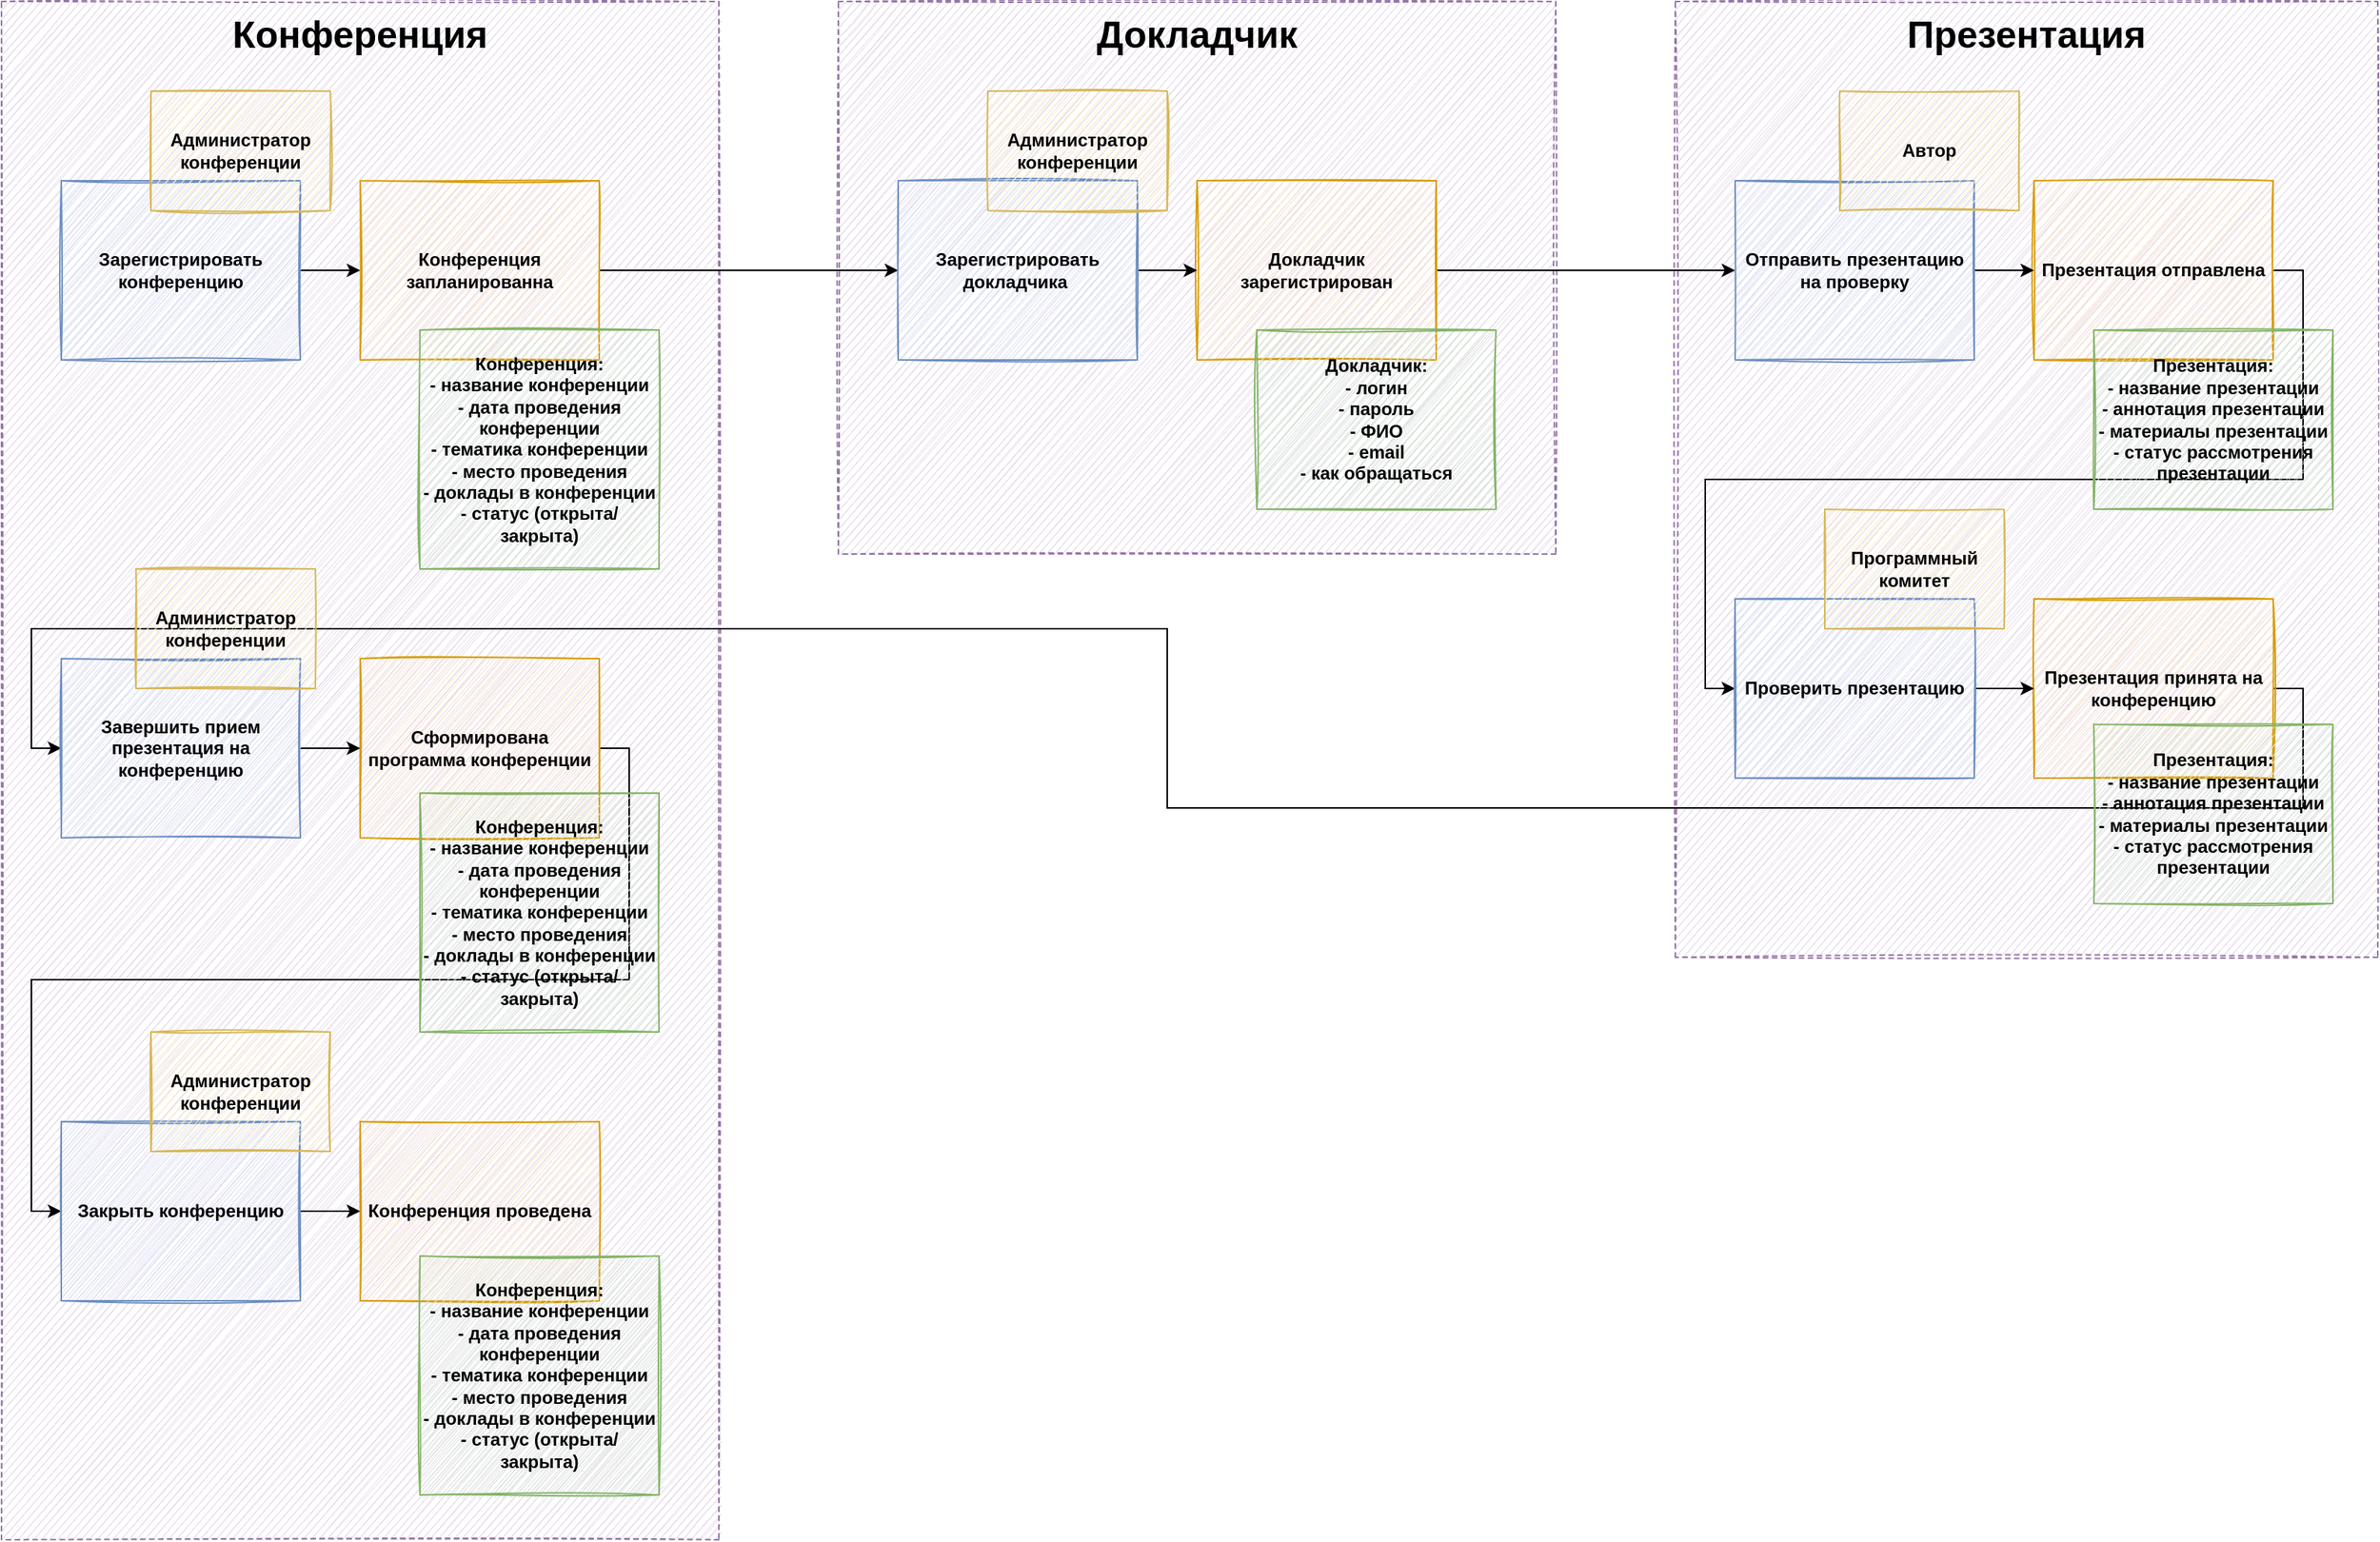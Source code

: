 <mxfile version="16.5.1" type="device" pages="6"><diagram id="eRnkn7lAcQQVPY_3jE2j" name="all together"><mxGraphModel dx="2678" dy="1400" grid="1" gridSize="10" guides="1" tooltips="1" connect="1" arrows="1" fold="1" page="1" pageScale="1" pageWidth="827" pageHeight="1169" math="0" shadow="0"><root><mxCell id="0"/><mxCell id="1" parent="0"/><mxCell id="-JYH7E4xpyN335j49SFp-40" value="Презентация" style="rounded=0;whiteSpace=wrap;html=1;sketch=1;verticalAlign=top;dashed=1;fontStyle=1;fontSize=25;fillColor=#e1d5e7;strokeColor=#9673a6;" parent="1" vertex="1"><mxGeometry x="400" y="40" width="470" height="640" as="geometry"/></mxCell><mxCell id="-JYH7E4xpyN335j49SFp-39" value="Докладчик" style="rounded=0;whiteSpace=wrap;html=1;sketch=1;verticalAlign=top;dashed=1;fontStyle=1;fontSize=25;fillColor=#e1d5e7;strokeColor=#9673a6;" parent="1" vertex="1"><mxGeometry x="-160" y="40" width="480" height="370" as="geometry"/></mxCell><mxCell id="-JYH7E4xpyN335j49SFp-38" value="Конференция" style="rounded=0;whiteSpace=wrap;html=1;sketch=1;verticalAlign=top;dashed=1;fontStyle=1;fontSize=25;fillColor=#e1d5e7;strokeColor=#9673a6;" parent="1" vertex="1"><mxGeometry x="-720" y="40" width="480" height="1030" as="geometry"/></mxCell><mxCell id="-JYH7E4xpyN335j49SFp-11" value="" style="edgeStyle=orthogonalEdgeStyle;rounded=0;orthogonalLoop=1;jettySize=auto;html=1;" parent="1" source="-JYH7E4xpyN335j49SFp-1" target="-JYH7E4xpyN335j49SFp-9" edge="1"><mxGeometry relative="1" as="geometry"/></mxCell><mxCell id="-JYH7E4xpyN335j49SFp-1" value="Докладчик зарегистрирован" style="rounded=0;whiteSpace=wrap;html=1;fillColor=#ffe6cc;strokeColor=#d79b00;sketch=1;fontStyle=1" parent="1" vertex="1"><mxGeometry x="80" y="160" width="160" height="120" as="geometry"/></mxCell><mxCell id="-JYH7E4xpyN335j49SFp-13" value="" style="edgeStyle=orthogonalEdgeStyle;rounded=0;orthogonalLoop=1;jettySize=auto;html=1;exitX=1;exitY=0.5;exitDx=0;exitDy=0;entryX=0;entryY=0.5;entryDx=0;entryDy=0;" parent="1" source="-JYH7E4xpyN335j49SFp-2" target="-JYH7E4xpyN335j49SFp-12" edge="1"><mxGeometry relative="1" as="geometry"/></mxCell><mxCell id="-JYH7E4xpyN335j49SFp-2" value="Презентация отправлена" style="rounded=0;whiteSpace=wrap;html=1;fillColor=#ffe6cc;strokeColor=#d79b00;sketch=1;fontStyle=1" parent="1" vertex="1"><mxGeometry x="640" y="160" width="160" height="120" as="geometry"/></mxCell><mxCell id="-JYH7E4xpyN335j49SFp-41" style="edgeStyle=orthogonalEdgeStyle;rounded=0;orthogonalLoop=1;jettySize=auto;html=1;entryX=0;entryY=0.5;entryDx=0;entryDy=0;fontSize=15;exitX=1;exitY=0.5;exitDx=0;exitDy=0;" parent="1" source="-JYH7E4xpyN335j49SFp-3" target="-JYH7E4xpyN335j49SFp-18" edge="1"><mxGeometry relative="1" as="geometry"/></mxCell><mxCell id="-JYH7E4xpyN335j49SFp-3" value="Презентация принята на конференцию" style="rounded=0;whiteSpace=wrap;html=1;fillColor=#ffe6cc;strokeColor=#d79b00;sketch=1;fontStyle=1" parent="1" vertex="1"><mxGeometry x="640" y="440" width="160" height="120" as="geometry"/></mxCell><mxCell id="-JYH7E4xpyN335j49SFp-17" value="" style="edgeStyle=orthogonalEdgeStyle;rounded=0;orthogonalLoop=1;jettySize=auto;html=1;" parent="1" source="-JYH7E4xpyN335j49SFp-4" target="-JYH7E4xpyN335j49SFp-7" edge="1"><mxGeometry relative="1" as="geometry"/></mxCell><mxCell id="-JYH7E4xpyN335j49SFp-4" value="Конференция запланированна" style="rounded=0;whiteSpace=wrap;html=1;fillColor=#ffe6cc;strokeColor=#d79b00;sketch=1;fontStyle=1" parent="1" vertex="1"><mxGeometry x="-480" y="160" width="160" height="120" as="geometry"/></mxCell><mxCell id="-JYH7E4xpyN335j49SFp-22" value="" style="edgeStyle=orthogonalEdgeStyle;rounded=0;orthogonalLoop=1;jettySize=auto;html=1;entryX=0;entryY=0.5;entryDx=0;entryDy=0;exitX=1;exitY=0.5;exitDx=0;exitDy=0;" parent="1" source="-JYH7E4xpyN335j49SFp-5" target="-JYH7E4xpyN335j49SFp-21" edge="1"><mxGeometry relative="1" as="geometry"><mxPoint x="-280" y="540" as="targetPoint"/></mxGeometry></mxCell><mxCell id="-JYH7E4xpyN335j49SFp-5" value="Сформирована программа конференции" style="rounded=0;whiteSpace=wrap;html=1;fillColor=#ffe6cc;strokeColor=#d79b00;sketch=1;fontStyle=1" parent="1" vertex="1"><mxGeometry x="-480" y="480" width="160" height="120" as="geometry"/></mxCell><mxCell id="-JYH7E4xpyN335j49SFp-6" value="Конференция проведена" style="rounded=0;whiteSpace=wrap;html=1;fillColor=#ffe6cc;strokeColor=#d79b00;sketch=1;fontStyle=1" parent="1" vertex="1"><mxGeometry x="-480" y="790" width="160" height="120" as="geometry"/></mxCell><mxCell id="-JYH7E4xpyN335j49SFp-8" value="" style="edgeStyle=orthogonalEdgeStyle;rounded=0;orthogonalLoop=1;jettySize=auto;html=1;" parent="1" source="-JYH7E4xpyN335j49SFp-7" target="-JYH7E4xpyN335j49SFp-1" edge="1"><mxGeometry relative="1" as="geometry"/></mxCell><mxCell id="-JYH7E4xpyN335j49SFp-7" value="Зарегистрировать докладчика&amp;nbsp;" style="rounded=0;whiteSpace=wrap;html=1;fillColor=#dae8fc;strokeColor=#6c8ebf;sketch=1;fontStyle=1" parent="1" vertex="1"><mxGeometry x="-120" y="160" width="160" height="120" as="geometry"/></mxCell><mxCell id="-JYH7E4xpyN335j49SFp-10" value="" style="edgeStyle=orthogonalEdgeStyle;rounded=0;orthogonalLoop=1;jettySize=auto;html=1;" parent="1" source="-JYH7E4xpyN335j49SFp-9" target="-JYH7E4xpyN335j49SFp-2" edge="1"><mxGeometry relative="1" as="geometry"/></mxCell><mxCell id="-JYH7E4xpyN335j49SFp-9" value="Отправить презентацию на проверку" style="rounded=0;whiteSpace=wrap;html=1;fillColor=#dae8fc;strokeColor=#6c8ebf;sketch=1;fontStyle=1" parent="1" vertex="1"><mxGeometry x="440" y="160" width="160" height="120" as="geometry"/></mxCell><mxCell id="-JYH7E4xpyN335j49SFp-14" value="" style="edgeStyle=orthogonalEdgeStyle;rounded=0;orthogonalLoop=1;jettySize=auto;html=1;" parent="1" source="-JYH7E4xpyN335j49SFp-12" target="-JYH7E4xpyN335j49SFp-3" edge="1"><mxGeometry relative="1" as="geometry"/></mxCell><mxCell id="-JYH7E4xpyN335j49SFp-12" value="Проверить презентацию" style="rounded=0;whiteSpace=wrap;html=1;fillColor=#dae8fc;strokeColor=#6c8ebf;sketch=1;fontStyle=1" parent="1" vertex="1"><mxGeometry x="440" y="440" width="160" height="120" as="geometry"/></mxCell><mxCell id="-JYH7E4xpyN335j49SFp-16" value="" style="edgeStyle=orthogonalEdgeStyle;rounded=0;orthogonalLoop=1;jettySize=auto;html=1;" parent="1" source="-JYH7E4xpyN335j49SFp-15" target="-JYH7E4xpyN335j49SFp-4" edge="1"><mxGeometry relative="1" as="geometry"/></mxCell><mxCell id="-JYH7E4xpyN335j49SFp-15" value="Зарегистрировать конференцию" style="rounded=0;whiteSpace=wrap;html=1;fillColor=#dae8fc;strokeColor=#6c8ebf;sketch=1;fontStyle=1" parent="1" vertex="1"><mxGeometry x="-680" y="160" width="160" height="120" as="geometry"/></mxCell><mxCell id="-JYH7E4xpyN335j49SFp-19" value="" style="edgeStyle=orthogonalEdgeStyle;rounded=0;orthogonalLoop=1;jettySize=auto;html=1;" parent="1" source="-JYH7E4xpyN335j49SFp-18" target="-JYH7E4xpyN335j49SFp-5" edge="1"><mxGeometry relative="1" as="geometry"/></mxCell><mxCell id="-JYH7E4xpyN335j49SFp-18" value="Завершить прием презентация на конференцию" style="rounded=0;whiteSpace=wrap;html=1;fillColor=#dae8fc;strokeColor=#6c8ebf;sketch=1;fontStyle=1" parent="1" vertex="1"><mxGeometry x="-680" y="480" width="160" height="120" as="geometry"/></mxCell><mxCell id="-JYH7E4xpyN335j49SFp-23" value="" style="edgeStyle=orthogonalEdgeStyle;rounded=0;orthogonalLoop=1;jettySize=auto;html=1;" parent="1" source="-JYH7E4xpyN335j49SFp-21" target="-JYH7E4xpyN335j49SFp-6" edge="1"><mxGeometry relative="1" as="geometry"/></mxCell><mxCell id="-JYH7E4xpyN335j49SFp-21" value="Закрыть конференцию" style="rounded=0;whiteSpace=wrap;html=1;fillColor=#dae8fc;strokeColor=#6c8ebf;sketch=1;fontStyle=1" parent="1" vertex="1"><mxGeometry x="-680" y="790" width="160" height="120" as="geometry"/></mxCell><mxCell id="-JYH7E4xpyN335j49SFp-24" value="Администратор конференции" style="rounded=0;whiteSpace=wrap;html=1;fillColor=#fff2cc;strokeColor=#d6b656;sketch=1;fontStyle=1" parent="1" vertex="1"><mxGeometry x="-620" y="100" width="120" height="80" as="geometry"/></mxCell><mxCell id="-JYH7E4xpyN335j49SFp-25" value="Администратор конференции" style="rounded=0;whiteSpace=wrap;html=1;fillColor=#fff2cc;strokeColor=#d6b656;sketch=1;fontStyle=1" parent="1" vertex="1"><mxGeometry x="-60" y="100" width="120" height="80" as="geometry"/></mxCell><mxCell id="-JYH7E4xpyN335j49SFp-26" value="Автор" style="rounded=0;whiteSpace=wrap;html=1;fillColor=#fff2cc;strokeColor=#d6b656;sketch=1;fontStyle=1" parent="1" vertex="1"><mxGeometry x="510" y="100" width="120" height="80" as="geometry"/></mxCell><mxCell id="-JYH7E4xpyN335j49SFp-27" value="Программный комитет" style="rounded=0;whiteSpace=wrap;html=1;fillColor=#fff2cc;strokeColor=#d6b656;sketch=1;fontStyle=1" parent="1" vertex="1"><mxGeometry x="500" y="380" width="120" height="80" as="geometry"/></mxCell><mxCell id="-JYH7E4xpyN335j49SFp-28" value="Администратор конференции" style="rounded=0;whiteSpace=wrap;html=1;fillColor=#fff2cc;strokeColor=#d6b656;sketch=1;fontStyle=1" parent="1" vertex="1"><mxGeometry x="-630" y="420" width="120" height="80" as="geometry"/></mxCell><mxCell id="-JYH7E4xpyN335j49SFp-29" value="Администратор конференции" style="rounded=0;whiteSpace=wrap;html=1;fillColor=#fff2cc;strokeColor=#d6b656;sketch=1;fontStyle=1" parent="1" vertex="1"><mxGeometry x="-620" y="730" width="120" height="80" as="geometry"/></mxCell><mxCell id="-JYH7E4xpyN335j49SFp-31" value="Докладчик:&lt;br&gt;- логин&lt;br&gt;- пароль&lt;br&gt;- ФИО&lt;br&gt;- email&lt;br&gt;- как обращаться" style="rounded=0;whiteSpace=wrap;html=1;fillColor=#d5e8d4;strokeColor=#82b366;sketch=1;fontStyle=1" parent="1" vertex="1"><mxGeometry x="120" y="260" width="160" height="120" as="geometry"/></mxCell><mxCell id="-JYH7E4xpyN335j49SFp-32" value="Презентация:&lt;br&gt;- название презентации&lt;br&gt;- аннотация презентации&lt;br&gt;- материалы презентации&lt;br&gt;- статус рассмотрения презентации" style="rounded=0;whiteSpace=wrap;html=1;fillColor=#d5e8d4;strokeColor=#82b366;sketch=1;fontStyle=1" parent="1" vertex="1"><mxGeometry x="680" y="260" width="160" height="120" as="geometry"/></mxCell><mxCell id="-JYH7E4xpyN335j49SFp-33" value="Презентация:&lt;br&gt;- название презентации&lt;br&gt;- аннотация презентации&lt;br&gt;- материалы презентации&lt;br&gt;- статус рассмотрения презентации" style="rounded=0;whiteSpace=wrap;html=1;fillColor=#d5e8d4;strokeColor=#82b366;sketch=1;fontStyle=1" parent="1" vertex="1"><mxGeometry x="680" y="524" width="160" height="120" as="geometry"/></mxCell><mxCell id="-JYH7E4xpyN335j49SFp-35" value="Конференция:&lt;br&gt;- название конференции&lt;br&gt;- дата проведения конференции&lt;br&gt;- тематика конференции&lt;br&gt;- место проведения&lt;br&gt;- доклады в конференции&lt;br&gt;- статус (открыта/закрыта)" style="rounded=0;whiteSpace=wrap;html=1;fillColor=#d5e8d4;strokeColor=#82b366;sketch=1;fontStyle=1" parent="1" vertex="1"><mxGeometry x="-440" y="880" width="160" height="160" as="geometry"/></mxCell><mxCell id="-JYH7E4xpyN335j49SFp-36" value="Конференция:&lt;br&gt;- название конференции&lt;br&gt;- дата проведения конференции&lt;br&gt;- тематика конференции&lt;br&gt;- место проведения&lt;br&gt;- доклады в конференции&lt;br&gt;- статус (открыта/закрыта)" style="rounded=0;whiteSpace=wrap;html=1;fillColor=#d5e8d4;strokeColor=#82b366;sketch=1;fontStyle=1" parent="1" vertex="1"><mxGeometry x="-440" y="570" width="160" height="160" as="geometry"/></mxCell><mxCell id="-JYH7E4xpyN335j49SFp-37" value="Конференция:&lt;br&gt;- название конференции&lt;br&gt;- дата проведения конференции&lt;br&gt;- тематика конференции&lt;br&gt;- место проведения&lt;br&gt;- доклады в конференции&lt;br&gt;- статус (открыта/закрыта)" style="rounded=0;whiteSpace=wrap;html=1;fillColor=#d5e8d4;strokeColor=#82b366;sketch=1;fontStyle=1" parent="1" vertex="1"><mxGeometry x="-440" y="260" width="160" height="160" as="geometry"/></mxCell></root></mxGraphModel></diagram><diagram id="r6iyRSEGuT-YgL2YeX8h" name="events"><mxGraphModel dx="2184" dy="1027" grid="1" gridSize="10" guides="1" tooltips="1" connect="1" arrows="1" fold="1" page="1" pageScale="1" pageWidth="827" pageHeight="1169" math="0" shadow="0"><root><mxCell id="dvXZmk31-u1SnPco-usB-0"/><mxCell id="dvXZmk31-u1SnPco-usB-1" parent="dvXZmk31-u1SnPco-usB-0"/><mxCell id="sKps_sxdgT1dcUSronGf-4" value="Докладчик зарегистрирован" style="rounded=0;whiteSpace=wrap;html=1;fillColor=#ffe6cc;strokeColor=#d79b00;sketch=1;fontStyle=1" vertex="1" parent="dvXZmk31-u1SnPco-usB-1"><mxGeometry x="-560" y="120" width="160" height="120" as="geometry"/></mxCell><mxCell id="sKps_sxdgT1dcUSronGf-6" value="Презентация отправлена" style="rounded=0;whiteSpace=wrap;html=1;fillColor=#ffe6cc;strokeColor=#d79b00;sketch=1;fontStyle=1" vertex="1" parent="dvXZmk31-u1SnPco-usB-1"><mxGeometry x="-360" y="120" width="160" height="120" as="geometry"/></mxCell><mxCell id="sKps_sxdgT1dcUSronGf-8" value="Презентация принята на конференцию" style="rounded=0;whiteSpace=wrap;html=1;fillColor=#ffe6cc;strokeColor=#d79b00;sketch=1;fontStyle=1" vertex="1" parent="dvXZmk31-u1SnPco-usB-1"><mxGeometry x="-360" y="280" width="160" height="120" as="geometry"/></mxCell><mxCell id="sKps_sxdgT1dcUSronGf-10" value="Конференция запланированна" style="rounded=0;whiteSpace=wrap;html=1;fillColor=#ffe6cc;strokeColor=#d79b00;sketch=1;fontStyle=1" vertex="1" parent="dvXZmk31-u1SnPco-usB-1"><mxGeometry x="-760" y="120" width="160" height="120" as="geometry"/></mxCell><mxCell id="sKps_sxdgT1dcUSronGf-12" value="Сформирована программа конференции" style="rounded=0;whiteSpace=wrap;html=1;fillColor=#ffe6cc;strokeColor=#d79b00;sketch=1;fontStyle=1" vertex="1" parent="dvXZmk31-u1SnPco-usB-1"><mxGeometry x="-560" y="280" width="160" height="120" as="geometry"/></mxCell><mxCell id="sKps_sxdgT1dcUSronGf-13" value="Конференция проведена" style="rounded=0;whiteSpace=wrap;html=1;fillColor=#ffe6cc;strokeColor=#d79b00;sketch=1;fontStyle=1" vertex="1" parent="dvXZmk31-u1SnPco-usB-1"><mxGeometry x="-760" y="280" width="160" height="120" as="geometry"/></mxCell></root></mxGraphModel></diagram><diagram name="Ordered events" id="cCcsGjdSCkYbpqqXeFeY"><mxGraphModel dx="1845" dy="770" grid="1" gridSize="10" guides="1" tooltips="1" connect="1" arrows="1" fold="1" page="1" pageScale="1" pageWidth="827" pageHeight="1169" math="0" shadow="0"><root><mxCell id="51Qf_61J1kFPWj4cSZ9d-0"/><mxCell id="51Qf_61J1kFPWj4cSZ9d-1" parent="51Qf_61J1kFPWj4cSZ9d-0"/><mxCell id="Vvm1nUVPA4VSWj7hmddp-7" value="" style="edgeStyle=orthogonalEdgeStyle;rounded=0;orthogonalLoop=1;jettySize=auto;html=1;" edge="1" parent="51Qf_61J1kFPWj4cSZ9d-1" source="Vvm1nUVPA4VSWj7hmddp-0" target="Vvm1nUVPA4VSWj7hmddp-1"><mxGeometry relative="1" as="geometry"/></mxCell><mxCell id="Vvm1nUVPA4VSWj7hmddp-0" value="Докладчик зарегистрирован" style="rounded=0;whiteSpace=wrap;html=1;fillColor=#ffe6cc;strokeColor=#d79b00;sketch=1;fontStyle=1" vertex="1" parent="51Qf_61J1kFPWj4cSZ9d-1"><mxGeometry x="-560" y="120" width="160" height="120" as="geometry"/></mxCell><mxCell id="Vvm1nUVPA4VSWj7hmddp-8" value="" style="edgeStyle=orthogonalEdgeStyle;rounded=0;orthogonalLoop=1;jettySize=auto;html=1;" edge="1" parent="51Qf_61J1kFPWj4cSZ9d-1" source="Vvm1nUVPA4VSWj7hmddp-1" target="Vvm1nUVPA4VSWj7hmddp-2"><mxGeometry relative="1" as="geometry"/></mxCell><mxCell id="Vvm1nUVPA4VSWj7hmddp-1" value="Презентация отправлена" style="rounded=0;whiteSpace=wrap;html=1;fillColor=#ffe6cc;strokeColor=#d79b00;sketch=1;fontStyle=1" vertex="1" parent="51Qf_61J1kFPWj4cSZ9d-1"><mxGeometry x="-360" y="120" width="160" height="120" as="geometry"/></mxCell><mxCell id="Vvm1nUVPA4VSWj7hmddp-9" value="" style="edgeStyle=orthogonalEdgeStyle;rounded=0;orthogonalLoop=1;jettySize=auto;html=1;" edge="1" parent="51Qf_61J1kFPWj4cSZ9d-1" source="Vvm1nUVPA4VSWj7hmddp-2" target="Vvm1nUVPA4VSWj7hmddp-4"><mxGeometry relative="1" as="geometry"/></mxCell><mxCell id="Vvm1nUVPA4VSWj7hmddp-2" value="Презентация принята на конференцию" style="rounded=0;whiteSpace=wrap;html=1;fillColor=#ffe6cc;strokeColor=#d79b00;sketch=1;fontStyle=1" vertex="1" parent="51Qf_61J1kFPWj4cSZ9d-1"><mxGeometry x="-360" y="280" width="160" height="120" as="geometry"/></mxCell><mxCell id="Vvm1nUVPA4VSWj7hmddp-6" value="" style="edgeStyle=orthogonalEdgeStyle;rounded=0;orthogonalLoop=1;jettySize=auto;html=1;" edge="1" parent="51Qf_61J1kFPWj4cSZ9d-1" source="Vvm1nUVPA4VSWj7hmddp-3" target="Vvm1nUVPA4VSWj7hmddp-0"><mxGeometry relative="1" as="geometry"/></mxCell><mxCell id="Vvm1nUVPA4VSWj7hmddp-3" value="Конференция запланированна" style="rounded=0;whiteSpace=wrap;html=1;fillColor=#ffe6cc;strokeColor=#d79b00;sketch=1;fontStyle=1" vertex="1" parent="51Qf_61J1kFPWj4cSZ9d-1"><mxGeometry x="-760" y="120" width="160" height="120" as="geometry"/></mxCell><mxCell id="Vvm1nUVPA4VSWj7hmddp-10" value="" style="edgeStyle=orthogonalEdgeStyle;rounded=0;orthogonalLoop=1;jettySize=auto;html=1;" edge="1" parent="51Qf_61J1kFPWj4cSZ9d-1" source="Vvm1nUVPA4VSWj7hmddp-4" target="Vvm1nUVPA4VSWj7hmddp-5"><mxGeometry relative="1" as="geometry"/></mxCell><mxCell id="Vvm1nUVPA4VSWj7hmddp-4" value="Сформирована программа конференции" style="rounded=0;whiteSpace=wrap;html=1;fillColor=#ffe6cc;strokeColor=#d79b00;sketch=1;fontStyle=1" vertex="1" parent="51Qf_61J1kFPWj4cSZ9d-1"><mxGeometry x="-560" y="280" width="160" height="120" as="geometry"/></mxCell><mxCell id="Vvm1nUVPA4VSWj7hmddp-5" value="Конференция проведена" style="rounded=0;whiteSpace=wrap;html=1;fillColor=#ffe6cc;strokeColor=#d79b00;sketch=1;fontStyle=1" vertex="1" parent="51Qf_61J1kFPWj4cSZ9d-1"><mxGeometry x="-760" y="280" width="160" height="120" as="geometry"/></mxCell></root></mxGraphModel></diagram><diagram id="LbTLk6hGpYjMwkwp80BI" name="commands"><mxGraphModel dx="1845" dy="770" grid="1" gridSize="10" guides="1" tooltips="1" connect="1" arrows="1" fold="1" page="1" pageScale="1" pageWidth="827" pageHeight="1169" math="0" shadow="0"><root><mxCell id="r8KxZ8dsl2ezW4OwSGuo-0"/><mxCell id="r8KxZ8dsl2ezW4OwSGuo-1" parent="r8KxZ8dsl2ezW4OwSGuo-0"/><mxCell id="2xK0zx7muVfaggVJyT6u-21" style="edgeStyle=orthogonalEdgeStyle;rounded=0;orthogonalLoop=1;jettySize=auto;html=1;entryX=0.5;entryY=0;entryDx=0;entryDy=0;exitX=0.5;exitY=1;exitDx=0;exitDy=0;" edge="1" parent="r8KxZ8dsl2ezW4OwSGuo-1" source="2xK0zx7muVfaggVJyT6u-0" target="2xK0zx7muVfaggVJyT6u-7"><mxGeometry relative="1" as="geometry"/></mxCell><mxCell id="2xK0zx7muVfaggVJyT6u-0" value="Докладчик зарегистрирован" style="rounded=0;whiteSpace=wrap;html=1;fillColor=#ffe6cc;strokeColor=#d79b00;sketch=1;fontStyle=1" vertex="1" parent="r8KxZ8dsl2ezW4OwSGuo-1"><mxGeometry x="-80" y="160" width="160" height="120" as="geometry"/></mxCell><mxCell id="2xK0zx7muVfaggVJyT6u-19" value="" style="edgeStyle=orthogonalEdgeStyle;rounded=0;orthogonalLoop=1;jettySize=auto;html=1;" edge="1" parent="r8KxZ8dsl2ezW4OwSGuo-1" source="2xK0zx7muVfaggVJyT6u-1" target="2xK0zx7muVfaggVJyT6u-8"><mxGeometry relative="1" as="geometry"/></mxCell><mxCell id="2xK0zx7muVfaggVJyT6u-1" value="Презентация отправлена" style="rounded=0;whiteSpace=wrap;html=1;fillColor=#ffe6cc;strokeColor=#d79b00;sketch=1;fontStyle=1" vertex="1" parent="r8KxZ8dsl2ezW4OwSGuo-1"><mxGeometry x="-480" y="360" width="160" height="120" as="geometry"/></mxCell><mxCell id="2xK0zx7muVfaggVJyT6u-22" value="" style="edgeStyle=orthogonalEdgeStyle;rounded=0;orthogonalLoop=1;jettySize=auto;html=1;entryX=0.5;entryY=0;entryDx=0;entryDy=0;" edge="1" parent="r8KxZ8dsl2ezW4OwSGuo-1" source="2xK0zx7muVfaggVJyT6u-2" target="2xK0zx7muVfaggVJyT6u-10"><mxGeometry relative="1" as="geometry"><Array as="points"><mxPoint y="520"/><mxPoint x="-600" y="520"/></Array></mxGeometry></mxCell><mxCell id="2xK0zx7muVfaggVJyT6u-2" value="Презентация принята на конференцию" style="rounded=0;whiteSpace=wrap;html=1;fillColor=#ffe6cc;strokeColor=#d79b00;sketch=1;fontStyle=1" vertex="1" parent="r8KxZ8dsl2ezW4OwSGuo-1"><mxGeometry x="-80" y="360" width="160" height="120" as="geometry"/></mxCell><mxCell id="2xK0zx7muVfaggVJyT6u-20" value="" style="edgeStyle=orthogonalEdgeStyle;rounded=0;orthogonalLoop=1;jettySize=auto;html=1;" edge="1" parent="r8KxZ8dsl2ezW4OwSGuo-1" source="2xK0zx7muVfaggVJyT6u-3" target="2xK0zx7muVfaggVJyT6u-6"><mxGeometry relative="1" as="geometry"/></mxCell><mxCell id="2xK0zx7muVfaggVJyT6u-3" value="Конференция запланированна" style="rounded=0;whiteSpace=wrap;html=1;fillColor=#ffe6cc;strokeColor=#d79b00;sketch=1;fontStyle=1" vertex="1" parent="r8KxZ8dsl2ezW4OwSGuo-1"><mxGeometry x="-480" y="160" width="160" height="120" as="geometry"/></mxCell><mxCell id="2xK0zx7muVfaggVJyT6u-18" value="" style="edgeStyle=orthogonalEdgeStyle;rounded=0;orthogonalLoop=1;jettySize=auto;html=1;" edge="1" parent="r8KxZ8dsl2ezW4OwSGuo-1" source="2xK0zx7muVfaggVJyT6u-4" target="2xK0zx7muVfaggVJyT6u-11"><mxGeometry relative="1" as="geometry"/></mxCell><mxCell id="2xK0zx7muVfaggVJyT6u-4" value="Сформирована программа конференции" style="rounded=0;whiteSpace=wrap;html=1;fillColor=#ffe6cc;strokeColor=#d79b00;sketch=1;fontStyle=1" vertex="1" parent="r8KxZ8dsl2ezW4OwSGuo-1"><mxGeometry x="-480" y="560" width="160" height="120" as="geometry"/></mxCell><mxCell id="2xK0zx7muVfaggVJyT6u-5" value="Конференция проведена" style="rounded=0;whiteSpace=wrap;html=1;fillColor=#ffe6cc;strokeColor=#d79b00;sketch=1;fontStyle=1" vertex="1" parent="r8KxZ8dsl2ezW4OwSGuo-1"><mxGeometry x="-80" y="560" width="160" height="120" as="geometry"/></mxCell><mxCell id="2xK0zx7muVfaggVJyT6u-14" value="" style="edgeStyle=orthogonalEdgeStyle;rounded=0;orthogonalLoop=1;jettySize=auto;html=1;" edge="1" parent="r8KxZ8dsl2ezW4OwSGuo-1" source="2xK0zx7muVfaggVJyT6u-6" target="2xK0zx7muVfaggVJyT6u-0"><mxGeometry relative="1" as="geometry"/></mxCell><mxCell id="2xK0zx7muVfaggVJyT6u-6" value="Зарегистрировать докладчика&amp;nbsp;" style="rounded=0;whiteSpace=wrap;html=1;fillColor=#dae8fc;strokeColor=#6c8ebf;sketch=1;fontStyle=1" vertex="1" parent="r8KxZ8dsl2ezW4OwSGuo-1"><mxGeometry x="-280" y="160" width="160" height="120" as="geometry"/></mxCell><mxCell id="2xK0zx7muVfaggVJyT6u-15" value="" style="edgeStyle=orthogonalEdgeStyle;rounded=0;orthogonalLoop=1;jettySize=auto;html=1;" edge="1" parent="r8KxZ8dsl2ezW4OwSGuo-1" source="2xK0zx7muVfaggVJyT6u-7" target="2xK0zx7muVfaggVJyT6u-1"><mxGeometry relative="1" as="geometry"/></mxCell><mxCell id="2xK0zx7muVfaggVJyT6u-7" value="Отправить презентацию на проверку" style="rounded=0;whiteSpace=wrap;html=1;fillColor=#dae8fc;strokeColor=#6c8ebf;sketch=1;fontStyle=1" vertex="1" parent="r8KxZ8dsl2ezW4OwSGuo-1"><mxGeometry x="-680" y="360" width="160" height="120" as="geometry"/></mxCell><mxCell id="2xK0zx7muVfaggVJyT6u-16" value="" style="edgeStyle=orthogonalEdgeStyle;rounded=0;orthogonalLoop=1;jettySize=auto;html=1;" edge="1" parent="r8KxZ8dsl2ezW4OwSGuo-1" source="2xK0zx7muVfaggVJyT6u-8" target="2xK0zx7muVfaggVJyT6u-2"><mxGeometry relative="1" as="geometry"/></mxCell><mxCell id="2xK0zx7muVfaggVJyT6u-8" value="Проверить презентацию" style="rounded=0;whiteSpace=wrap;html=1;fillColor=#dae8fc;strokeColor=#6c8ebf;sketch=1;fontStyle=1" vertex="1" parent="r8KxZ8dsl2ezW4OwSGuo-1"><mxGeometry x="-280" y="360" width="160" height="120" as="geometry"/></mxCell><mxCell id="2xK0zx7muVfaggVJyT6u-12" value="" style="edgeStyle=orthogonalEdgeStyle;rounded=0;orthogonalLoop=1;jettySize=auto;html=1;" edge="1" parent="r8KxZ8dsl2ezW4OwSGuo-1" source="2xK0zx7muVfaggVJyT6u-9" target="2xK0zx7muVfaggVJyT6u-3"><mxGeometry relative="1" as="geometry"/></mxCell><mxCell id="2xK0zx7muVfaggVJyT6u-9" value="Зарегистрировать конференцию" style="rounded=0;whiteSpace=wrap;html=1;fillColor=#dae8fc;strokeColor=#6c8ebf;sketch=1;fontStyle=1" vertex="1" parent="r8KxZ8dsl2ezW4OwSGuo-1"><mxGeometry x="-680" y="160" width="160" height="120" as="geometry"/></mxCell><mxCell id="2xK0zx7muVfaggVJyT6u-13" value="" style="edgeStyle=orthogonalEdgeStyle;rounded=0;orthogonalLoop=1;jettySize=auto;html=1;" edge="1" parent="r8KxZ8dsl2ezW4OwSGuo-1" source="2xK0zx7muVfaggVJyT6u-10" target="2xK0zx7muVfaggVJyT6u-4"><mxGeometry relative="1" as="geometry"/></mxCell><mxCell id="2xK0zx7muVfaggVJyT6u-10" value="Завершить прием презентация на конференцию" style="rounded=0;whiteSpace=wrap;html=1;fillColor=#dae8fc;strokeColor=#6c8ebf;sketch=1;fontStyle=1" vertex="1" parent="r8KxZ8dsl2ezW4OwSGuo-1"><mxGeometry x="-680" y="560" width="160" height="120" as="geometry"/></mxCell><mxCell id="2xK0zx7muVfaggVJyT6u-17" value="" style="edgeStyle=orthogonalEdgeStyle;rounded=0;orthogonalLoop=1;jettySize=auto;html=1;" edge="1" parent="r8KxZ8dsl2ezW4OwSGuo-1" source="2xK0zx7muVfaggVJyT6u-11" target="2xK0zx7muVfaggVJyT6u-5"><mxGeometry relative="1" as="geometry"/></mxCell><mxCell id="2xK0zx7muVfaggVJyT6u-11" value="Закрыть конференцию" style="rounded=0;whiteSpace=wrap;html=1;fillColor=#dae8fc;strokeColor=#6c8ebf;sketch=1;fontStyle=1" vertex="1" parent="r8KxZ8dsl2ezW4OwSGuo-1"><mxGeometry x="-280" y="560" width="160" height="120" as="geometry"/></mxCell></root></mxGraphModel></diagram><diagram id="6qX3yh_lDlXMKnYXNTc3" name="actors"><mxGraphModel dx="1845" dy="770" grid="1" gridSize="10" guides="1" tooltips="1" connect="1" arrows="1" fold="1" page="1" pageScale="1" pageWidth="827" pageHeight="1169" math="0" shadow="0"><root><mxCell id="UKblj3UMZwx2A8uHJMlY-0"/><mxCell id="UKblj3UMZwx2A8uHJMlY-1" parent="UKblj3UMZwx2A8uHJMlY-0"/><mxCell id="HaV1YXOswm2pwcyUoqFG-0" style="edgeStyle=orthogonalEdgeStyle;rounded=0;orthogonalLoop=1;jettySize=auto;html=1;entryX=0.25;entryY=0;entryDx=0;entryDy=0;exitX=0.5;exitY=1;exitDx=0;exitDy=0;" edge="1" parent="UKblj3UMZwx2A8uHJMlY-1" source="HaV1YXOswm2pwcyUoqFG-1" target="HaV1YXOswm2pwcyUoqFG-14"><mxGeometry relative="1" as="geometry"/></mxCell><mxCell id="HaV1YXOswm2pwcyUoqFG-1" value="Докладчик зарегистрирован" style="rounded=0;whiteSpace=wrap;html=1;fillColor=#ffe6cc;strokeColor=#d79b00;sketch=1;fontStyle=1" vertex="1" parent="UKblj3UMZwx2A8uHJMlY-1"><mxGeometry x="-80" y="160" width="160" height="120" as="geometry"/></mxCell><mxCell id="HaV1YXOswm2pwcyUoqFG-2" value="" style="edgeStyle=orthogonalEdgeStyle;rounded=0;orthogonalLoop=1;jettySize=auto;html=1;" edge="1" parent="UKblj3UMZwx2A8uHJMlY-1" source="HaV1YXOswm2pwcyUoqFG-3" target="HaV1YXOswm2pwcyUoqFG-16"><mxGeometry relative="1" as="geometry"/></mxCell><mxCell id="HaV1YXOswm2pwcyUoqFG-3" value="Презентация отправлена" style="rounded=0;whiteSpace=wrap;html=1;fillColor=#ffe6cc;strokeColor=#d79b00;sketch=1;fontStyle=1" vertex="1" parent="UKblj3UMZwx2A8uHJMlY-1"><mxGeometry x="-480" y="440" width="160" height="120" as="geometry"/></mxCell><mxCell id="HaV1YXOswm2pwcyUoqFG-4" value="" style="edgeStyle=orthogonalEdgeStyle;rounded=0;orthogonalLoop=1;jettySize=auto;html=1;entryX=0.25;entryY=0;entryDx=0;entryDy=0;" edge="1" parent="UKblj3UMZwx2A8uHJMlY-1" source="HaV1YXOswm2pwcyUoqFG-5" target="HaV1YXOswm2pwcyUoqFG-20"><mxGeometry relative="1" as="geometry"><Array as="points"><mxPoint y="600"/><mxPoint x="-640" y="600"/></Array></mxGeometry></mxCell><mxCell id="HaV1YXOswm2pwcyUoqFG-5" value="Презентация принята на конференцию" style="rounded=0;whiteSpace=wrap;html=1;fillColor=#ffe6cc;strokeColor=#d79b00;sketch=1;fontStyle=1" vertex="1" parent="UKblj3UMZwx2A8uHJMlY-1"><mxGeometry x="-80" y="440" width="160" height="120" as="geometry"/></mxCell><mxCell id="HaV1YXOswm2pwcyUoqFG-6" value="" style="edgeStyle=orthogonalEdgeStyle;rounded=0;orthogonalLoop=1;jettySize=auto;html=1;" edge="1" parent="UKblj3UMZwx2A8uHJMlY-1" source="HaV1YXOswm2pwcyUoqFG-7" target="HaV1YXOswm2pwcyUoqFG-12"><mxGeometry relative="1" as="geometry"/></mxCell><mxCell id="HaV1YXOswm2pwcyUoqFG-7" value="Конференция запланированна" style="rounded=0;whiteSpace=wrap;html=1;fillColor=#ffe6cc;strokeColor=#d79b00;sketch=1;fontStyle=1" vertex="1" parent="UKblj3UMZwx2A8uHJMlY-1"><mxGeometry x="-480" y="160" width="160" height="120" as="geometry"/></mxCell><mxCell id="HaV1YXOswm2pwcyUoqFG-8" value="" style="edgeStyle=orthogonalEdgeStyle;rounded=0;orthogonalLoop=1;jettySize=auto;html=1;" edge="1" parent="UKblj3UMZwx2A8uHJMlY-1" source="HaV1YXOswm2pwcyUoqFG-9" target="HaV1YXOswm2pwcyUoqFG-22"><mxGeometry relative="1" as="geometry"/></mxCell><mxCell id="HaV1YXOswm2pwcyUoqFG-9" value="Сформирована программа конференции" style="rounded=0;whiteSpace=wrap;html=1;fillColor=#ffe6cc;strokeColor=#d79b00;sketch=1;fontStyle=1" vertex="1" parent="UKblj3UMZwx2A8uHJMlY-1"><mxGeometry x="-480" y="720" width="160" height="120" as="geometry"/></mxCell><mxCell id="HaV1YXOswm2pwcyUoqFG-10" value="Конференция проведена" style="rounded=0;whiteSpace=wrap;html=1;fillColor=#ffe6cc;strokeColor=#d79b00;sketch=1;fontStyle=1" vertex="1" parent="UKblj3UMZwx2A8uHJMlY-1"><mxGeometry x="-80" y="720" width="160" height="120" as="geometry"/></mxCell><mxCell id="HaV1YXOswm2pwcyUoqFG-11" value="" style="edgeStyle=orthogonalEdgeStyle;rounded=0;orthogonalLoop=1;jettySize=auto;html=1;" edge="1" parent="UKblj3UMZwx2A8uHJMlY-1" source="HaV1YXOswm2pwcyUoqFG-12" target="HaV1YXOswm2pwcyUoqFG-1"><mxGeometry relative="1" as="geometry"/></mxCell><mxCell id="HaV1YXOswm2pwcyUoqFG-12" value="Зарегистрировать докладчика&amp;nbsp;" style="rounded=0;whiteSpace=wrap;html=1;fillColor=#dae8fc;strokeColor=#6c8ebf;sketch=1;fontStyle=1" vertex="1" parent="UKblj3UMZwx2A8uHJMlY-1"><mxGeometry x="-280" y="160" width="160" height="120" as="geometry"/></mxCell><mxCell id="HaV1YXOswm2pwcyUoqFG-13" value="" style="edgeStyle=orthogonalEdgeStyle;rounded=0;orthogonalLoop=1;jettySize=auto;html=1;" edge="1" parent="UKblj3UMZwx2A8uHJMlY-1" source="HaV1YXOswm2pwcyUoqFG-14" target="HaV1YXOswm2pwcyUoqFG-3"><mxGeometry relative="1" as="geometry"/></mxCell><mxCell id="HaV1YXOswm2pwcyUoqFG-14" value="Отправить презентацию на проверку" style="rounded=0;whiteSpace=wrap;html=1;fillColor=#dae8fc;strokeColor=#6c8ebf;sketch=1;fontStyle=1" vertex="1" parent="UKblj3UMZwx2A8uHJMlY-1"><mxGeometry x="-680" y="440" width="160" height="120" as="geometry"/></mxCell><mxCell id="HaV1YXOswm2pwcyUoqFG-15" value="" style="edgeStyle=orthogonalEdgeStyle;rounded=0;orthogonalLoop=1;jettySize=auto;html=1;" edge="1" parent="UKblj3UMZwx2A8uHJMlY-1" source="HaV1YXOswm2pwcyUoqFG-16" target="HaV1YXOswm2pwcyUoqFG-5"><mxGeometry relative="1" as="geometry"/></mxCell><mxCell id="HaV1YXOswm2pwcyUoqFG-16" value="Проверить презентацию" style="rounded=0;whiteSpace=wrap;html=1;fillColor=#dae8fc;strokeColor=#6c8ebf;sketch=1;fontStyle=1" vertex="1" parent="UKblj3UMZwx2A8uHJMlY-1"><mxGeometry x="-280" y="440" width="160" height="120" as="geometry"/></mxCell><mxCell id="HaV1YXOswm2pwcyUoqFG-17" value="" style="edgeStyle=orthogonalEdgeStyle;rounded=0;orthogonalLoop=1;jettySize=auto;html=1;" edge="1" parent="UKblj3UMZwx2A8uHJMlY-1" source="HaV1YXOswm2pwcyUoqFG-18" target="HaV1YXOswm2pwcyUoqFG-7"><mxGeometry relative="1" as="geometry"/></mxCell><mxCell id="HaV1YXOswm2pwcyUoqFG-18" value="Зарегистрировать конференцию" style="rounded=0;whiteSpace=wrap;html=1;fillColor=#dae8fc;strokeColor=#6c8ebf;sketch=1;fontStyle=1" vertex="1" parent="UKblj3UMZwx2A8uHJMlY-1"><mxGeometry x="-680" y="160" width="160" height="120" as="geometry"/></mxCell><mxCell id="HaV1YXOswm2pwcyUoqFG-19" value="" style="edgeStyle=orthogonalEdgeStyle;rounded=0;orthogonalLoop=1;jettySize=auto;html=1;" edge="1" parent="UKblj3UMZwx2A8uHJMlY-1" source="HaV1YXOswm2pwcyUoqFG-20" target="HaV1YXOswm2pwcyUoqFG-9"><mxGeometry relative="1" as="geometry"/></mxCell><mxCell id="HaV1YXOswm2pwcyUoqFG-20" value="Завершить прием презентация на конференцию" style="rounded=0;whiteSpace=wrap;html=1;fillColor=#dae8fc;strokeColor=#6c8ebf;sketch=1;fontStyle=1" vertex="1" parent="UKblj3UMZwx2A8uHJMlY-1"><mxGeometry x="-680" y="720" width="160" height="120" as="geometry"/></mxCell><mxCell id="HaV1YXOswm2pwcyUoqFG-21" value="" style="edgeStyle=orthogonalEdgeStyle;rounded=0;orthogonalLoop=1;jettySize=auto;html=1;" edge="1" parent="UKblj3UMZwx2A8uHJMlY-1" source="HaV1YXOswm2pwcyUoqFG-22" target="HaV1YXOswm2pwcyUoqFG-10"><mxGeometry relative="1" as="geometry"/></mxCell><mxCell id="HaV1YXOswm2pwcyUoqFG-22" value="Закрыть конференцию" style="rounded=0;whiteSpace=wrap;html=1;fillColor=#dae8fc;strokeColor=#6c8ebf;sketch=1;fontStyle=1" vertex="1" parent="UKblj3UMZwx2A8uHJMlY-1"><mxGeometry x="-280" y="720" width="160" height="120" as="geometry"/></mxCell><mxCell id="P_4kzeVMwZ6kxW6181kz-0" value="Администратор конференции" style="rounded=0;whiteSpace=wrap;html=1;fillColor=#fff2cc;strokeColor=#d6b656;sketch=1;fontStyle=1" vertex="1" parent="UKblj3UMZwx2A8uHJMlY-1"><mxGeometry x="-620" y="100" width="120" height="80" as="geometry"/></mxCell><mxCell id="P_4kzeVMwZ6kxW6181kz-1" value="Администратор конференции" style="rounded=0;whiteSpace=wrap;html=1;fillColor=#fff2cc;strokeColor=#d6b656;sketch=1;fontStyle=1" vertex="1" parent="UKblj3UMZwx2A8uHJMlY-1"><mxGeometry x="-217" y="660" width="120" height="80" as="geometry"/></mxCell><mxCell id="P_4kzeVMwZ6kxW6181kz-2" value="Администратор конференции" style="rounded=0;whiteSpace=wrap;html=1;fillColor=#fff2cc;strokeColor=#d6b656;sketch=1;fontStyle=1" vertex="1" parent="UKblj3UMZwx2A8uHJMlY-1"><mxGeometry x="-620" y="660" width="120" height="80" as="geometry"/></mxCell><mxCell id="6Xj3vfKdfLPKye09lq_r-0" value="Администратор конференции" style="rounded=0;whiteSpace=wrap;html=1;fillColor=#fff2cc;strokeColor=#d6b656;sketch=1;fontStyle=1" vertex="1" parent="UKblj3UMZwx2A8uHJMlY-1"><mxGeometry x="-220" y="100" width="120" height="80" as="geometry"/></mxCell><mxCell id="HsQoCmC3rJwGn_NifmfG-0" value="Автор" style="rounded=0;whiteSpace=wrap;html=1;fillColor=#fff2cc;strokeColor=#d6b656;sketch=1;fontStyle=1" vertex="1" parent="UKblj3UMZwx2A8uHJMlY-1"><mxGeometry x="-620" y="380" width="120" height="80" as="geometry"/></mxCell><mxCell id="KKEtrbtqe43pNqOwLShm-0" value="Программный комитет" style="rounded=0;whiteSpace=wrap;html=1;fillColor=#fff2cc;strokeColor=#d6b656;sketch=1;fontStyle=1" vertex="1" parent="UKblj3UMZwx2A8uHJMlY-1"><mxGeometry x="-220" y="380" width="120" height="80" as="geometry"/></mxCell></root></mxGraphModel></diagram><diagram id="4u8TJTc0eAX-berKiNF_" name="objects"><mxGraphModel dx="1845" dy="770" grid="1" gridSize="10" guides="1" tooltips="1" connect="1" arrows="1" fold="1" page="1" pageScale="1" pageWidth="827" pageHeight="1169" math="0" shadow="0"><root><mxCell id="lrsB7sN3Seh2SX7FEZWt-0"/><mxCell id="lrsB7sN3Seh2SX7FEZWt-1" parent="lrsB7sN3Seh2SX7FEZWt-0"/><mxCell id="zla1zmbXUzVGqKwxmFho-0" style="edgeStyle=orthogonalEdgeStyle;rounded=0;orthogonalLoop=1;jettySize=auto;html=1;entryX=0.25;entryY=0;entryDx=0;entryDy=0;exitX=0.5;exitY=1;exitDx=0;exitDy=0;" edge="1" parent="lrsB7sN3Seh2SX7FEZWt-1" source="zla1zmbXUzVGqKwxmFho-1" target="zla1zmbXUzVGqKwxmFho-14"><mxGeometry relative="1" as="geometry"/></mxCell><mxCell id="zla1zmbXUzVGqKwxmFho-1" value="Докладчик зарегистрирован" style="rounded=0;whiteSpace=wrap;html=1;fillColor=#ffe6cc;strokeColor=#d79b00;sketch=1;fontStyle=1" vertex="1" parent="lrsB7sN3Seh2SX7FEZWt-1"><mxGeometry x="-80" y="160" width="160" height="120" as="geometry"/></mxCell><mxCell id="zla1zmbXUzVGqKwxmFho-2" value="" style="edgeStyle=orthogonalEdgeStyle;rounded=0;orthogonalLoop=1;jettySize=auto;html=1;" edge="1" parent="lrsB7sN3Seh2SX7FEZWt-1" source="zla1zmbXUzVGqKwxmFho-3" target="zla1zmbXUzVGqKwxmFho-16"><mxGeometry relative="1" as="geometry"/></mxCell><mxCell id="zla1zmbXUzVGqKwxmFho-3" value="Презентация отправлена" style="rounded=0;whiteSpace=wrap;html=1;fillColor=#ffe6cc;strokeColor=#d79b00;sketch=1;fontStyle=1" vertex="1" parent="lrsB7sN3Seh2SX7FEZWt-1"><mxGeometry x="-480" y="520" width="160" height="120" as="geometry"/></mxCell><mxCell id="zla1zmbXUzVGqKwxmFho-4" value="" style="edgeStyle=orthogonalEdgeStyle;rounded=0;orthogonalLoop=1;jettySize=auto;html=1;entryX=0.25;entryY=0;entryDx=0;entryDy=0;" edge="1" parent="lrsB7sN3Seh2SX7FEZWt-1" source="zla1zmbXUzVGqKwxmFho-5" target="zla1zmbXUzVGqKwxmFho-20"><mxGeometry relative="1" as="geometry"><Array as="points"><mxPoint y="660"/><mxPoint x="-640" y="660"/></Array></mxGeometry></mxCell><mxCell id="zla1zmbXUzVGqKwxmFho-5" value="Презентация принята на конференцию" style="rounded=0;whiteSpace=wrap;html=1;fillColor=#ffe6cc;strokeColor=#d79b00;sketch=1;fontStyle=1" vertex="1" parent="lrsB7sN3Seh2SX7FEZWt-1"><mxGeometry x="-80" y="520" width="160" height="120" as="geometry"/></mxCell><mxCell id="zla1zmbXUzVGqKwxmFho-6" value="" style="edgeStyle=orthogonalEdgeStyle;rounded=0;orthogonalLoop=1;jettySize=auto;html=1;" edge="1" parent="lrsB7sN3Seh2SX7FEZWt-1" source="zla1zmbXUzVGqKwxmFho-7" target="zla1zmbXUzVGqKwxmFho-12"><mxGeometry relative="1" as="geometry"/></mxCell><mxCell id="zla1zmbXUzVGqKwxmFho-7" value="Конференция запланированна" style="rounded=0;whiteSpace=wrap;html=1;fillColor=#ffe6cc;strokeColor=#d79b00;sketch=1;fontStyle=1" vertex="1" parent="lrsB7sN3Seh2SX7FEZWt-1"><mxGeometry x="-480" y="160" width="160" height="120" as="geometry"/></mxCell><mxCell id="zla1zmbXUzVGqKwxmFho-8" value="" style="edgeStyle=orthogonalEdgeStyle;rounded=0;orthogonalLoop=1;jettySize=auto;html=1;" edge="1" parent="lrsB7sN3Seh2SX7FEZWt-1" source="zla1zmbXUzVGqKwxmFho-9" target="zla1zmbXUzVGqKwxmFho-22"><mxGeometry relative="1" as="geometry"/></mxCell><mxCell id="zla1zmbXUzVGqKwxmFho-9" value="Сформирована программа конференции" style="rounded=0;whiteSpace=wrap;html=1;fillColor=#ffe6cc;strokeColor=#d79b00;sketch=1;fontStyle=1" vertex="1" parent="lrsB7sN3Seh2SX7FEZWt-1"><mxGeometry x="-480" y="880" width="160" height="120" as="geometry"/></mxCell><mxCell id="zla1zmbXUzVGqKwxmFho-10" value="Конференция проведена" style="rounded=0;whiteSpace=wrap;html=1;fillColor=#ffe6cc;strokeColor=#d79b00;sketch=1;fontStyle=1" vertex="1" parent="lrsB7sN3Seh2SX7FEZWt-1"><mxGeometry x="-80" y="880" width="160" height="120" as="geometry"/></mxCell><mxCell id="zla1zmbXUzVGqKwxmFho-11" value="" style="edgeStyle=orthogonalEdgeStyle;rounded=0;orthogonalLoop=1;jettySize=auto;html=1;" edge="1" parent="lrsB7sN3Seh2SX7FEZWt-1" source="zla1zmbXUzVGqKwxmFho-12" target="zla1zmbXUzVGqKwxmFho-1"><mxGeometry relative="1" as="geometry"/></mxCell><mxCell id="zla1zmbXUzVGqKwxmFho-12" value="Зарегистрировать докладчика&amp;nbsp;" style="rounded=0;whiteSpace=wrap;html=1;fillColor=#dae8fc;strokeColor=#6c8ebf;sketch=1;fontStyle=1" vertex="1" parent="lrsB7sN3Seh2SX7FEZWt-1"><mxGeometry x="-280" y="160" width="160" height="120" as="geometry"/></mxCell><mxCell id="zla1zmbXUzVGqKwxmFho-13" value="" style="edgeStyle=orthogonalEdgeStyle;rounded=0;orthogonalLoop=1;jettySize=auto;html=1;" edge="1" parent="lrsB7sN3Seh2SX7FEZWt-1" source="zla1zmbXUzVGqKwxmFho-14" target="zla1zmbXUzVGqKwxmFho-3"><mxGeometry relative="1" as="geometry"/></mxCell><mxCell id="zla1zmbXUzVGqKwxmFho-14" value="Отправить презентацию на проверку" style="rounded=0;whiteSpace=wrap;html=1;fillColor=#dae8fc;strokeColor=#6c8ebf;sketch=1;fontStyle=1" vertex="1" parent="lrsB7sN3Seh2SX7FEZWt-1"><mxGeometry x="-680" y="520" width="160" height="120" as="geometry"/></mxCell><mxCell id="zla1zmbXUzVGqKwxmFho-15" value="" style="edgeStyle=orthogonalEdgeStyle;rounded=0;orthogonalLoop=1;jettySize=auto;html=1;" edge="1" parent="lrsB7sN3Seh2SX7FEZWt-1" source="zla1zmbXUzVGqKwxmFho-16" target="zla1zmbXUzVGqKwxmFho-5"><mxGeometry relative="1" as="geometry"/></mxCell><mxCell id="zla1zmbXUzVGqKwxmFho-16" value="Проверить презентацию" style="rounded=0;whiteSpace=wrap;html=1;fillColor=#dae8fc;strokeColor=#6c8ebf;sketch=1;fontStyle=1" vertex="1" parent="lrsB7sN3Seh2SX7FEZWt-1"><mxGeometry x="-280" y="520" width="160" height="120" as="geometry"/></mxCell><mxCell id="zla1zmbXUzVGqKwxmFho-17" value="" style="edgeStyle=orthogonalEdgeStyle;rounded=0;orthogonalLoop=1;jettySize=auto;html=1;" edge="1" parent="lrsB7sN3Seh2SX7FEZWt-1" source="zla1zmbXUzVGqKwxmFho-18" target="zla1zmbXUzVGqKwxmFho-7"><mxGeometry relative="1" as="geometry"/></mxCell><mxCell id="zla1zmbXUzVGqKwxmFho-18" value="Зарегистрировать конференцию" style="rounded=0;whiteSpace=wrap;html=1;fillColor=#dae8fc;strokeColor=#6c8ebf;sketch=1;fontStyle=1" vertex="1" parent="lrsB7sN3Seh2SX7FEZWt-1"><mxGeometry x="-680" y="160" width="160" height="120" as="geometry"/></mxCell><mxCell id="zla1zmbXUzVGqKwxmFho-19" value="" style="edgeStyle=orthogonalEdgeStyle;rounded=0;orthogonalLoop=1;jettySize=auto;html=1;" edge="1" parent="lrsB7sN3Seh2SX7FEZWt-1" source="zla1zmbXUzVGqKwxmFho-20" target="zla1zmbXUzVGqKwxmFho-9"><mxGeometry relative="1" as="geometry"/></mxCell><mxCell id="zla1zmbXUzVGqKwxmFho-20" value="Завершить прием презентация на конференцию" style="rounded=0;whiteSpace=wrap;html=1;fillColor=#dae8fc;strokeColor=#6c8ebf;sketch=1;fontStyle=1" vertex="1" parent="lrsB7sN3Seh2SX7FEZWt-1"><mxGeometry x="-680" y="880" width="160" height="120" as="geometry"/></mxCell><mxCell id="zla1zmbXUzVGqKwxmFho-21" value="" style="edgeStyle=orthogonalEdgeStyle;rounded=0;orthogonalLoop=1;jettySize=auto;html=1;" edge="1" parent="lrsB7sN3Seh2SX7FEZWt-1" source="zla1zmbXUzVGqKwxmFho-22" target="zla1zmbXUzVGqKwxmFho-10"><mxGeometry relative="1" as="geometry"/></mxCell><mxCell id="zla1zmbXUzVGqKwxmFho-22" value="Закрыть конференцию" style="rounded=0;whiteSpace=wrap;html=1;fillColor=#dae8fc;strokeColor=#6c8ebf;sketch=1;fontStyle=1" vertex="1" parent="lrsB7sN3Seh2SX7FEZWt-1"><mxGeometry x="-280" y="880" width="160" height="120" as="geometry"/></mxCell><mxCell id="zla1zmbXUzVGqKwxmFho-23" value="Администратор конференции" style="rounded=0;whiteSpace=wrap;html=1;fillColor=#fff2cc;strokeColor=#d6b656;sketch=1;fontStyle=1" vertex="1" parent="lrsB7sN3Seh2SX7FEZWt-1"><mxGeometry x="-620" y="100" width="120" height="80" as="geometry"/></mxCell><mxCell id="zla1zmbXUzVGqKwxmFho-24" value="Администратор конференции" style="rounded=0;whiteSpace=wrap;html=1;fillColor=#fff2cc;strokeColor=#d6b656;sketch=1;fontStyle=1" vertex="1" parent="lrsB7sN3Seh2SX7FEZWt-1"><mxGeometry x="-217" y="820" width="120" height="80" as="geometry"/></mxCell><mxCell id="zla1zmbXUzVGqKwxmFho-25" value="Администратор конференции" style="rounded=0;whiteSpace=wrap;html=1;fillColor=#fff2cc;strokeColor=#d6b656;sketch=1;fontStyle=1" vertex="1" parent="lrsB7sN3Seh2SX7FEZWt-1"><mxGeometry x="-620" y="820" width="120" height="80" as="geometry"/></mxCell><mxCell id="zla1zmbXUzVGqKwxmFho-26" value="Администратор конференции" style="rounded=0;whiteSpace=wrap;html=1;fillColor=#fff2cc;strokeColor=#d6b656;sketch=1;fontStyle=1" vertex="1" parent="lrsB7sN3Seh2SX7FEZWt-1"><mxGeometry x="-220" y="100" width="120" height="80" as="geometry"/></mxCell><mxCell id="zla1zmbXUzVGqKwxmFho-27" value="Автор" style="rounded=0;whiteSpace=wrap;html=1;fillColor=#fff2cc;strokeColor=#d6b656;sketch=1;fontStyle=1" vertex="1" parent="lrsB7sN3Seh2SX7FEZWt-1"><mxGeometry x="-620" y="460" width="120" height="80" as="geometry"/></mxCell><mxCell id="zla1zmbXUzVGqKwxmFho-28" value="Программный комитет" style="rounded=0;whiteSpace=wrap;html=1;fillColor=#fff2cc;strokeColor=#d6b656;sketch=1;fontStyle=1" vertex="1" parent="lrsB7sN3Seh2SX7FEZWt-1"><mxGeometry x="-220" y="460" width="120" height="80" as="geometry"/></mxCell><mxCell id="VgMp9mFu22ywEyY8yTDt-0" value="Конференция:&lt;br&gt;- название конференции&lt;br&gt;- дата проведения конференции&lt;br&gt;- тематика конференции&lt;br&gt;- место проведения&lt;br&gt;- доклады в конференции&lt;br&gt;- статус (открыта/закрыта)" style="rounded=0;whiteSpace=wrap;html=1;fillColor=#d5e8d4;strokeColor=#82b366;sketch=1;fontStyle=1" vertex="1" parent="lrsB7sN3Seh2SX7FEZWt-1"><mxGeometry x="-440" y="260" width="160" height="160" as="geometry"/></mxCell><mxCell id="VgMp9mFu22ywEyY8yTDt-1" value="Конференция:&lt;br&gt;- название конференции&lt;br&gt;- дата проведения конференции&lt;br&gt;- тематика конференции&lt;br&gt;- место проведения&lt;br&gt;- доклады в конференции&lt;br&gt;- статус (открыта/закрыта)" style="rounded=0;whiteSpace=wrap;html=1;fillColor=#d5e8d4;strokeColor=#82b366;sketch=1;fontStyle=1" vertex="1" parent="lrsB7sN3Seh2SX7FEZWt-1"><mxGeometry x="-460" y="970" width="160" height="160" as="geometry"/></mxCell><mxCell id="VgMp9mFu22ywEyY8yTDt-2" value="Конференция:&lt;br&gt;- название конференции&lt;br&gt;- дата проведения конференции&lt;br&gt;- тематика конференции&lt;br&gt;- место проведения&lt;br&gt;- доклады в конференции&lt;br&gt;- статус (открыта/закрыта)" style="rounded=0;whiteSpace=wrap;html=1;fillColor=#d5e8d4;strokeColor=#82b366;sketch=1;fontStyle=1" vertex="1" parent="lrsB7sN3Seh2SX7FEZWt-1"><mxGeometry x="-50" y="960" width="160" height="160" as="geometry"/></mxCell><mxCell id="LWgipE1EknxT87LOdAt9-0" value="Докладчик:&lt;br&gt;- логин&lt;br&gt;- пароль&lt;br&gt;- ФИО&lt;br&gt;- email&lt;br&gt;- как обращаться" style="rounded=0;whiteSpace=wrap;html=1;fillColor=#d5e8d4;strokeColor=#82b366;sketch=1;fontStyle=1" vertex="1" parent="lrsB7sN3Seh2SX7FEZWt-1"><mxGeometry x="10" y="260" width="160" height="120" as="geometry"/></mxCell><mxCell id="Vkqdr8e6KSj5MKncBn0a-0" value="Презентация:&lt;br&gt;- название презентации&lt;br&gt;- аннотация презентации&lt;br&gt;- материалы презентации&lt;br&gt;- статус рассмотрения презентации" style="rounded=0;whiteSpace=wrap;html=1;fillColor=#d5e8d4;strokeColor=#82b366;sketch=1;fontStyle=1" vertex="1" parent="lrsB7sN3Seh2SX7FEZWt-1"><mxGeometry x="-460" y="620" width="160" height="120" as="geometry"/></mxCell><mxCell id="XnH71oJq4zKxZ8cYg8oP-0" value="Презентация:&lt;br&gt;- название презентации&lt;br&gt;- аннотация презентации&lt;br&gt;- материалы презентации&lt;br&gt;- статус рассмотрения презентации" style="rounded=0;whiteSpace=wrap;html=1;fillColor=#d5e8d4;strokeColor=#82b366;sketch=1;fontStyle=1" vertex="1" parent="lrsB7sN3Seh2SX7FEZWt-1"><mxGeometry x="-40" y="610" width="160" height="120" as="geometry"/></mxCell></root></mxGraphModel></diagram></mxfile>